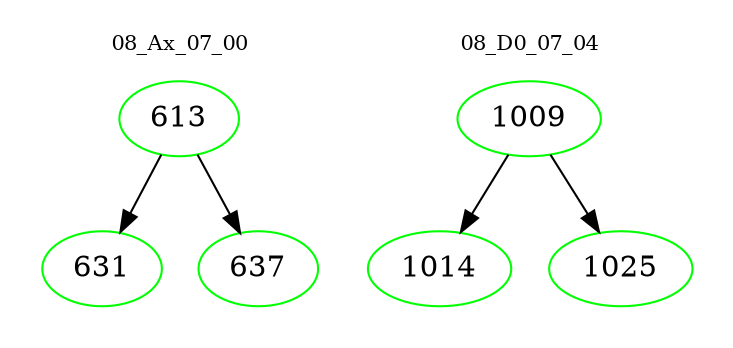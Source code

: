 digraph{
subgraph cluster_0 {
color = white
label = "08_Ax_07_00";
fontsize=10;
T0_613 [label="613", color="green"]
T0_613 -> T0_631 [color="black"]
T0_631 [label="631", color="green"]
T0_613 -> T0_637 [color="black"]
T0_637 [label="637", color="green"]
}
subgraph cluster_1 {
color = white
label = "08_D0_07_04";
fontsize=10;
T1_1009 [label="1009", color="green"]
T1_1009 -> T1_1014 [color="black"]
T1_1014 [label="1014", color="green"]
T1_1009 -> T1_1025 [color="black"]
T1_1025 [label="1025", color="green"]
}
}
